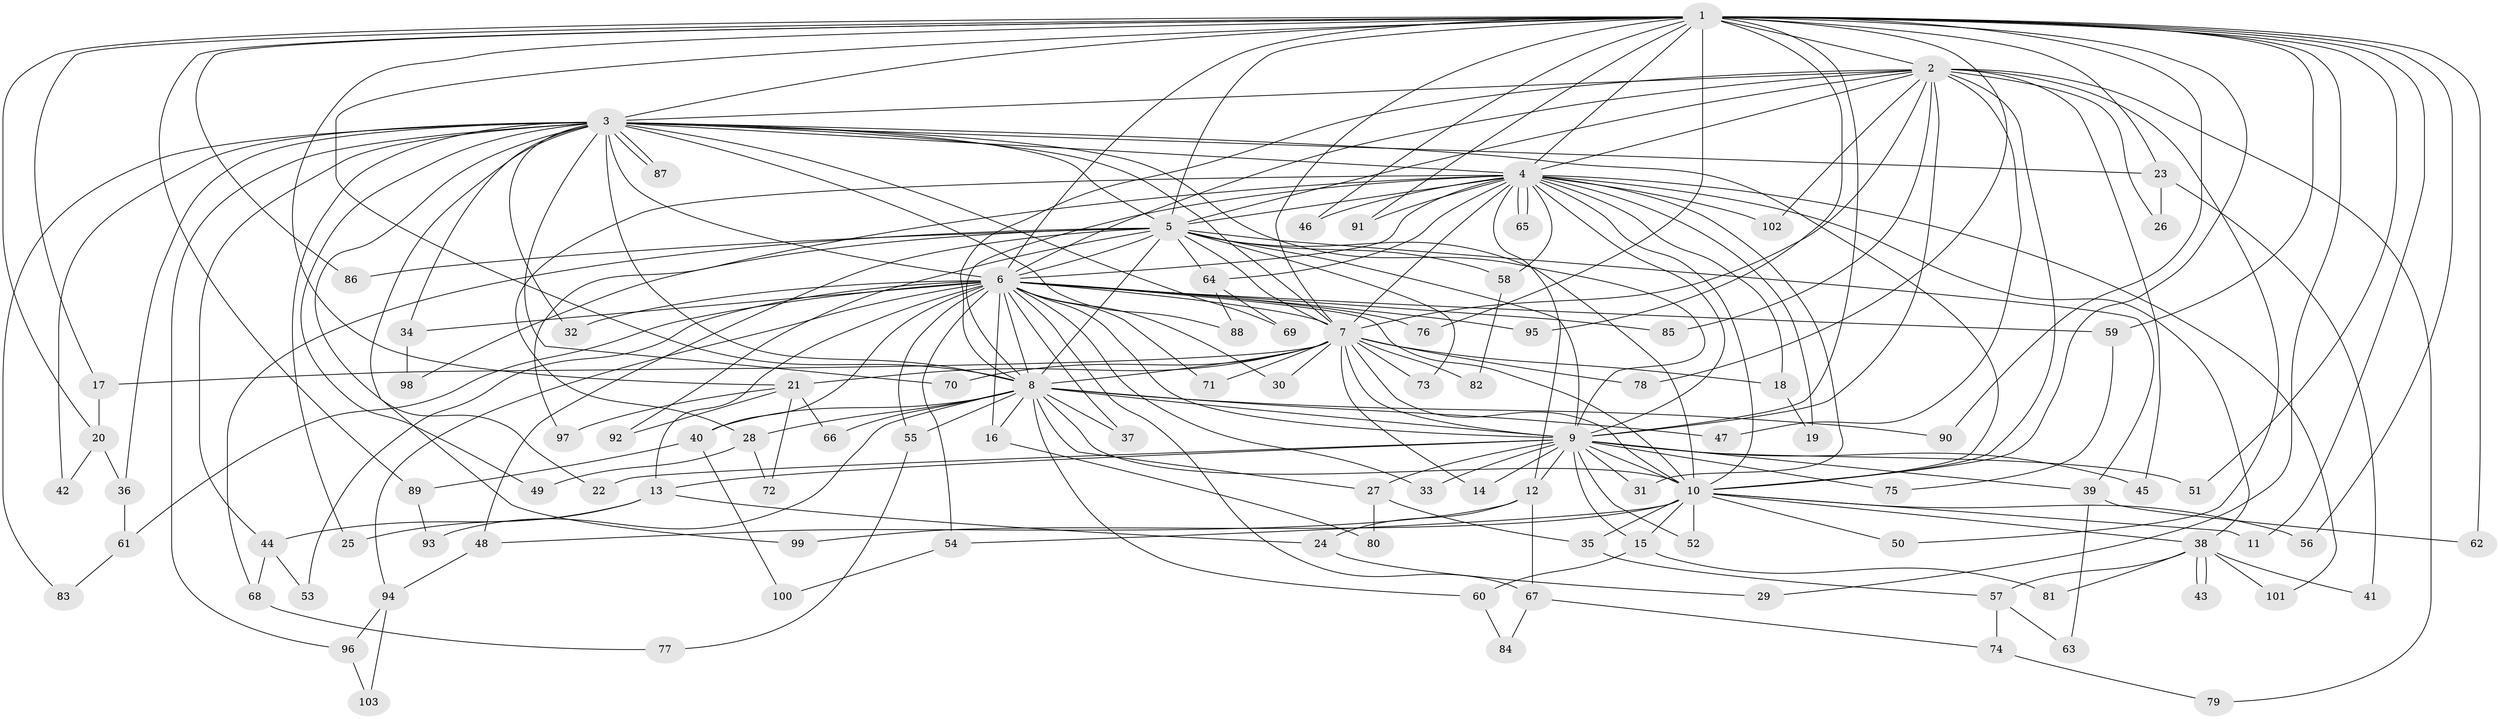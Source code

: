 // Generated by graph-tools (version 1.1) at 2025/13/03/09/25 04:13:59]
// undirected, 103 vertices, 231 edges
graph export_dot {
graph [start="1"]
  node [color=gray90,style=filled];
  1;
  2;
  3;
  4;
  5;
  6;
  7;
  8;
  9;
  10;
  11;
  12;
  13;
  14;
  15;
  16;
  17;
  18;
  19;
  20;
  21;
  22;
  23;
  24;
  25;
  26;
  27;
  28;
  29;
  30;
  31;
  32;
  33;
  34;
  35;
  36;
  37;
  38;
  39;
  40;
  41;
  42;
  43;
  44;
  45;
  46;
  47;
  48;
  49;
  50;
  51;
  52;
  53;
  54;
  55;
  56;
  57;
  58;
  59;
  60;
  61;
  62;
  63;
  64;
  65;
  66;
  67;
  68;
  69;
  70;
  71;
  72;
  73;
  74;
  75;
  76;
  77;
  78;
  79;
  80;
  81;
  82;
  83;
  84;
  85;
  86;
  87;
  88;
  89;
  90;
  91;
  92;
  93;
  94;
  95;
  96;
  97;
  98;
  99;
  100;
  101;
  102;
  103;
  1 -- 2;
  1 -- 3;
  1 -- 4;
  1 -- 5;
  1 -- 6;
  1 -- 7;
  1 -- 8;
  1 -- 9;
  1 -- 10;
  1 -- 11;
  1 -- 17;
  1 -- 20;
  1 -- 21;
  1 -- 23;
  1 -- 29;
  1 -- 46;
  1 -- 51;
  1 -- 56;
  1 -- 59;
  1 -- 62;
  1 -- 76;
  1 -- 78;
  1 -- 86;
  1 -- 89;
  1 -- 90;
  1 -- 91;
  1 -- 95;
  2 -- 3;
  2 -- 4;
  2 -- 5;
  2 -- 6;
  2 -- 7;
  2 -- 8;
  2 -- 9;
  2 -- 10;
  2 -- 26;
  2 -- 45;
  2 -- 47;
  2 -- 50;
  2 -- 79;
  2 -- 85;
  2 -- 102;
  3 -- 4;
  3 -- 5;
  3 -- 6;
  3 -- 7;
  3 -- 8;
  3 -- 9;
  3 -- 10;
  3 -- 22;
  3 -- 23;
  3 -- 25;
  3 -- 32;
  3 -- 34;
  3 -- 36;
  3 -- 42;
  3 -- 44;
  3 -- 49;
  3 -- 69;
  3 -- 70;
  3 -- 83;
  3 -- 87;
  3 -- 87;
  3 -- 88;
  3 -- 96;
  3 -- 99;
  4 -- 5;
  4 -- 6;
  4 -- 7;
  4 -- 8;
  4 -- 9;
  4 -- 10;
  4 -- 12;
  4 -- 18;
  4 -- 19;
  4 -- 28;
  4 -- 31;
  4 -- 38;
  4 -- 46;
  4 -- 58;
  4 -- 64;
  4 -- 65;
  4 -- 65;
  4 -- 91;
  4 -- 97;
  4 -- 101;
  4 -- 102;
  5 -- 6;
  5 -- 7;
  5 -- 8;
  5 -- 9;
  5 -- 10;
  5 -- 39;
  5 -- 48;
  5 -- 58;
  5 -- 64;
  5 -- 68;
  5 -- 73;
  5 -- 86;
  5 -- 92;
  5 -- 98;
  6 -- 7;
  6 -- 8;
  6 -- 9;
  6 -- 10;
  6 -- 13;
  6 -- 16;
  6 -- 30;
  6 -- 32;
  6 -- 33;
  6 -- 34;
  6 -- 37;
  6 -- 40;
  6 -- 53;
  6 -- 54;
  6 -- 55;
  6 -- 59;
  6 -- 61;
  6 -- 67;
  6 -- 71;
  6 -- 76;
  6 -- 85;
  6 -- 94;
  6 -- 95;
  7 -- 8;
  7 -- 9;
  7 -- 10;
  7 -- 14;
  7 -- 17;
  7 -- 18;
  7 -- 21;
  7 -- 30;
  7 -- 70;
  7 -- 71;
  7 -- 73;
  7 -- 78;
  7 -- 82;
  8 -- 9;
  8 -- 10;
  8 -- 16;
  8 -- 27;
  8 -- 28;
  8 -- 37;
  8 -- 40;
  8 -- 47;
  8 -- 55;
  8 -- 60;
  8 -- 66;
  8 -- 90;
  8 -- 93;
  9 -- 10;
  9 -- 12;
  9 -- 13;
  9 -- 14;
  9 -- 15;
  9 -- 22;
  9 -- 27;
  9 -- 31;
  9 -- 33;
  9 -- 39;
  9 -- 45;
  9 -- 51;
  9 -- 52;
  9 -- 75;
  10 -- 11;
  10 -- 15;
  10 -- 35;
  10 -- 38;
  10 -- 50;
  10 -- 52;
  10 -- 54;
  10 -- 56;
  10 -- 99;
  12 -- 24;
  12 -- 48;
  12 -- 67;
  13 -- 24;
  13 -- 25;
  13 -- 44;
  15 -- 60;
  15 -- 81;
  16 -- 80;
  17 -- 20;
  18 -- 19;
  20 -- 36;
  20 -- 42;
  21 -- 66;
  21 -- 72;
  21 -- 92;
  21 -- 97;
  23 -- 26;
  23 -- 41;
  24 -- 29;
  27 -- 35;
  27 -- 80;
  28 -- 49;
  28 -- 72;
  34 -- 98;
  35 -- 57;
  36 -- 61;
  38 -- 41;
  38 -- 43;
  38 -- 43;
  38 -- 57;
  38 -- 81;
  38 -- 101;
  39 -- 62;
  39 -- 63;
  40 -- 89;
  40 -- 100;
  44 -- 53;
  44 -- 68;
  48 -- 94;
  54 -- 100;
  55 -- 77;
  57 -- 63;
  57 -- 74;
  58 -- 82;
  59 -- 75;
  60 -- 84;
  61 -- 83;
  64 -- 69;
  64 -- 88;
  67 -- 74;
  67 -- 84;
  68 -- 77;
  74 -- 79;
  89 -- 93;
  94 -- 96;
  94 -- 103;
  96 -- 103;
}
